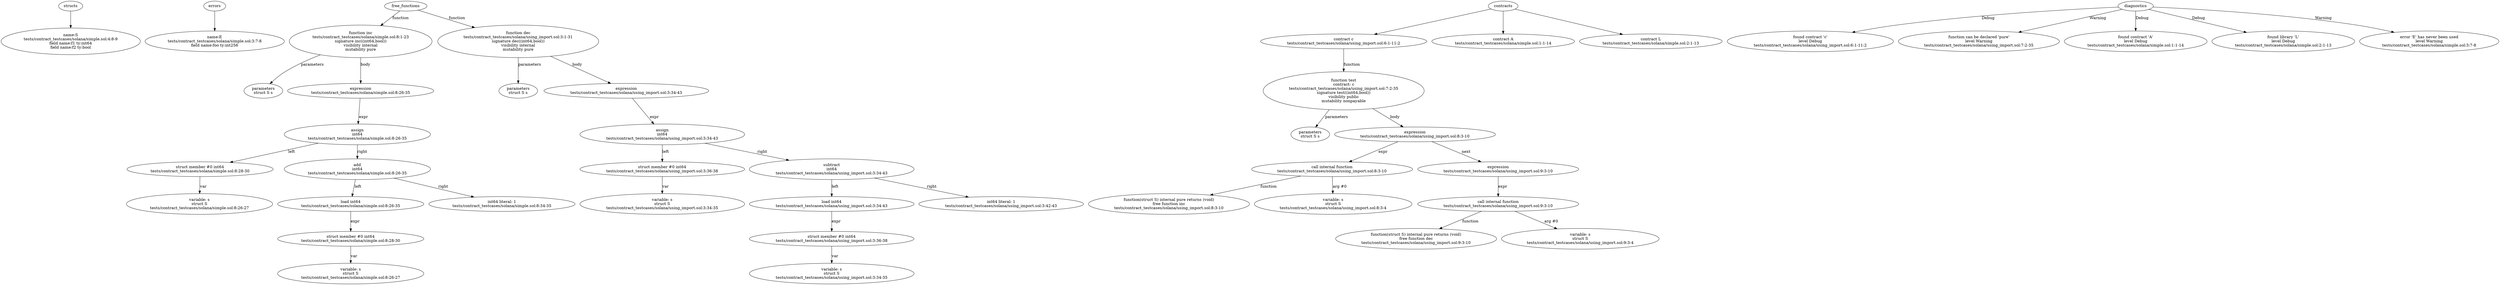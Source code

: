 strict digraph "tests/contract_testcases/solana/using_import.sol" {
	S [label="name:S\ntests/contract_testcases/solana/simple.sol:4:8-9\nfield name:f1 ty:int64\nfield name:f2 ty:bool"]
	E [label="name:E\ntests/contract_testcases/solana/simple.sol:3:7-8\nfield name:foo ty:int256"]
	inc [label="function inc\ntests/contract_testcases/solana/simple.sol:8:1-23\nsignature inc((int64,bool))\nvisibility internal\nmutability pure"]
	parameters [label="parameters\nstruct S s"]
	expr [label="expression\ntests/contract_testcases/solana/simple.sol:8:26-35"]
	assign [label="assign\nint64\ntests/contract_testcases/solana/simple.sol:8:26-35"]
	structmember [label="struct member #0 int64\ntests/contract_testcases/solana/simple.sol:8:28-30"]
	variable [label="variable: s\nstruct S\ntests/contract_testcases/solana/simple.sol:8:26-27"]
	add [label="add\nint64\ntests/contract_testcases/solana/simple.sol:8:26-35"]
	load [label="load int64\ntests/contract_testcases/solana/simple.sol:8:26-35"]
	structmember_13 [label="struct member #0 int64\ntests/contract_testcases/solana/simple.sol:8:28-30"]
	variable_14 [label="variable: s\nstruct S\ntests/contract_testcases/solana/simple.sol:8:26-27"]
	number_literal [label="int64 literal: 1\ntests/contract_testcases/solana/simple.sol:8:34-35"]
	dec [label="function dec\ntests/contract_testcases/solana/using_import.sol:3:1-31\nsignature dec((int64,bool))\nvisibility internal\nmutability pure"]
	parameters_17 [label="parameters\nstruct S s"]
	expr_18 [label="expression\ntests/contract_testcases/solana/using_import.sol:3:34-43"]
	assign_19 [label="assign\nint64\ntests/contract_testcases/solana/using_import.sol:3:34-43"]
	structmember_20 [label="struct member #0 int64\ntests/contract_testcases/solana/using_import.sol:3:36-38"]
	variable_21 [label="variable: s\nstruct S\ntests/contract_testcases/solana/using_import.sol:3:34-35"]
	subtract [label="subtract\nint64\ntests/contract_testcases/solana/using_import.sol:3:34-43"]
	load_23 [label="load int64\ntests/contract_testcases/solana/using_import.sol:3:34-43"]
	structmember_24 [label="struct member #0 int64\ntests/contract_testcases/solana/using_import.sol:3:36-38"]
	variable_25 [label="variable: s\nstruct S\ntests/contract_testcases/solana/using_import.sol:3:34-35"]
	number_literal_26 [label="int64 literal: 1\ntests/contract_testcases/solana/using_import.sol:3:42-43"]
	contract [label="contract c\ntests/contract_testcases/solana/using_import.sol:6:1-11:2"]
	test [label="function test\ncontract: c\ntests/contract_testcases/solana/using_import.sol:7:2-35\nsignature test((int64,bool))\nvisibility public\nmutability nonpayable"]
	parameters_30 [label="parameters\nstruct S s"]
	expr_31 [label="expression\ntests/contract_testcases/solana/using_import.sol:8:3-10"]
	call_internal_function [label="call internal function\ntests/contract_testcases/solana/using_import.sol:8:3-10"]
	internal_function [label="function(struct S) internal pure returns (void)\nfree function inc\ntests/contract_testcases/solana/using_import.sol:8:3-10"]
	variable_34 [label="variable: s\nstruct S\ntests/contract_testcases/solana/using_import.sol:8:3-4"]
	expr_35 [label="expression\ntests/contract_testcases/solana/using_import.sol:9:3-10"]
	call_internal_function_36 [label="call internal function\ntests/contract_testcases/solana/using_import.sol:9:3-10"]
	internal_function_37 [label="function(struct S) internal pure returns (void)\nfree function dec\ntests/contract_testcases/solana/using_import.sol:9:3-10"]
	variable_38 [label="variable: s\nstruct S\ntests/contract_testcases/solana/using_import.sol:9:3-4"]
	contract_39 [label="contract A\ntests/contract_testcases/solana/simple.sol:1:1-14"]
	contract_40 [label="contract L\ntests/contract_testcases/solana/simple.sol:2:1-13"]
	diagnostic [label="found contract 'c'\nlevel Debug\ntests/contract_testcases/solana/using_import.sol:6:1-11:2"]
	diagnostic_43 [label="function can be declared 'pure'\nlevel Warning\ntests/contract_testcases/solana/using_import.sol:7:2-35"]
	diagnostic_44 [label="found contract 'A'\nlevel Debug\ntests/contract_testcases/solana/simple.sol:1:1-14"]
	diagnostic_45 [label="found library 'L'\nlevel Debug\ntests/contract_testcases/solana/simple.sol:2:1-13"]
	diagnostic_46 [label="error 'E' has never been used\nlevel Warning\ntests/contract_testcases/solana/simple.sol:3:7-8"]
	structs -> S
	errors -> E
	free_functions -> inc [label="function"]
	inc -> parameters [label="parameters"]
	inc -> expr [label="body"]
	expr -> assign [label="expr"]
	assign -> structmember [label="left"]
	structmember -> variable [label="var"]
	assign -> add [label="right"]
	add -> load [label="left"]
	load -> structmember_13 [label="expr"]
	structmember_13 -> variable_14 [label="var"]
	add -> number_literal [label="right"]
	free_functions -> dec [label="function"]
	dec -> parameters_17 [label="parameters"]
	dec -> expr_18 [label="body"]
	expr_18 -> assign_19 [label="expr"]
	assign_19 -> structmember_20 [label="left"]
	structmember_20 -> variable_21 [label="var"]
	assign_19 -> subtract [label="right"]
	subtract -> load_23 [label="left"]
	load_23 -> structmember_24 [label="expr"]
	structmember_24 -> variable_25 [label="var"]
	subtract -> number_literal_26 [label="right"]
	contracts -> contract
	contract -> test [label="function"]
	test -> parameters_30 [label="parameters"]
	test -> expr_31 [label="body"]
	expr_31 -> call_internal_function [label="expr"]
	call_internal_function -> internal_function [label="function"]
	call_internal_function -> variable_34 [label="arg #0"]
	expr_31 -> expr_35 [label="next"]
	expr_35 -> call_internal_function_36 [label="expr"]
	call_internal_function_36 -> internal_function_37 [label="function"]
	call_internal_function_36 -> variable_38 [label="arg #0"]
	contracts -> contract_39
	contracts -> contract_40
	diagnostics -> diagnostic [label="Debug"]
	diagnostics -> diagnostic_43 [label="Warning"]
	diagnostics -> diagnostic_44 [label="Debug"]
	diagnostics -> diagnostic_45 [label="Debug"]
	diagnostics -> diagnostic_46 [label="Warning"]
}
